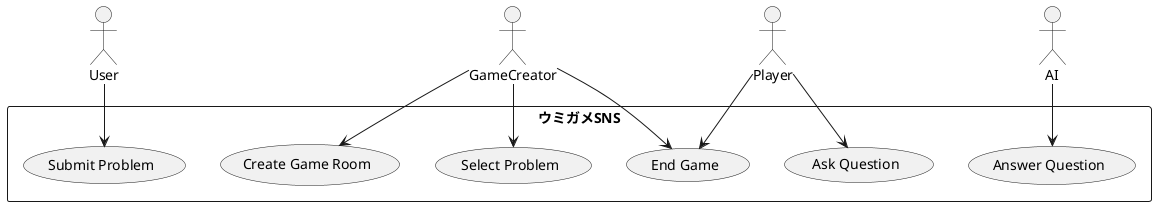 @startuml usecase
actor User
actor GameCreator
actor Player
actor AI

rectangle "ウミガメSNS" {
    usecase "Create Game Room" as UCCreateGameRoom
    usecase "Select Problem" as UCSelectProblem
    usecase "Ask Question" as UCAskQuestion
    usecase "Answer Question" as UCAnswerQuestion
    usecase "End Game" as UCEndGame
    usecase "Submit Problem" as UCSubmitProblem
}

User --> UCSubmitProblem
GameCreator --> UCCreateGameRoom
GameCreator --> UCSelectProblem
Player --> UCAskQuestion
AI --> UCAnswerQuestion
Player --> UCEndGame
GameCreator --> UCEndGame

@enduml
